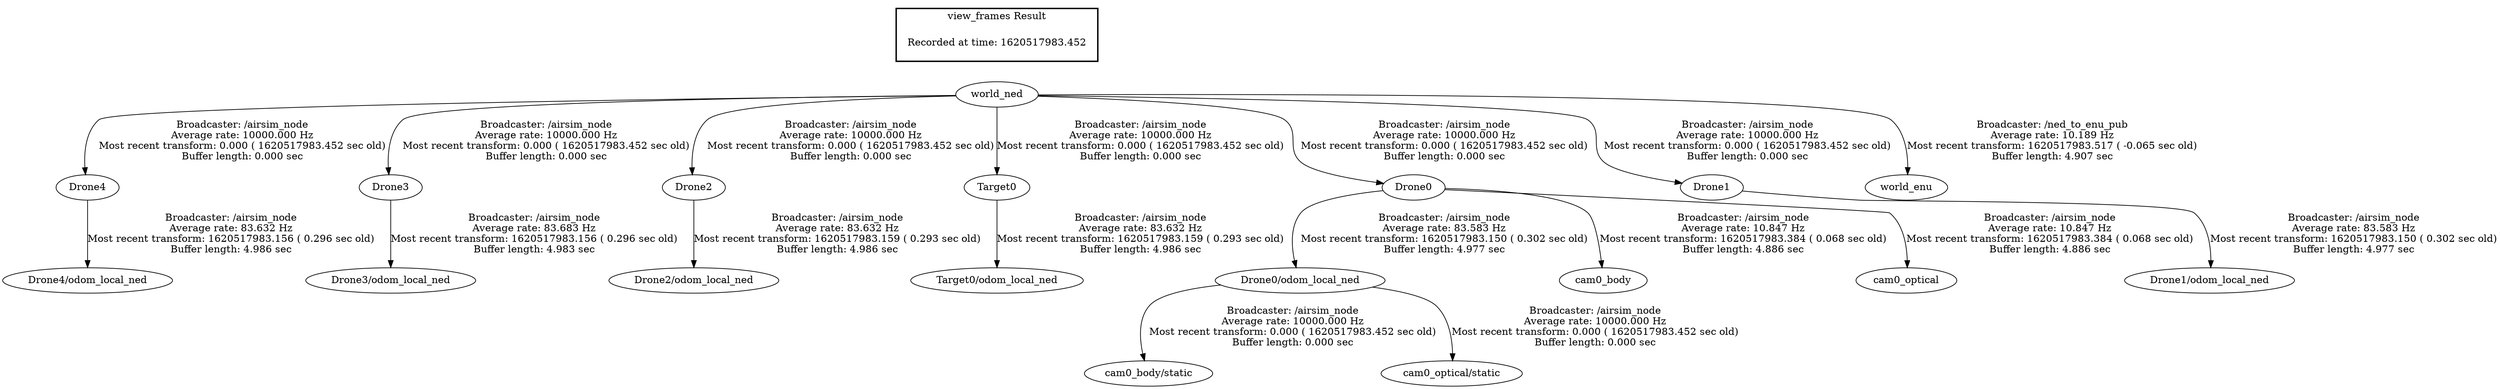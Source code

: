 digraph G {
"world_ned" -> "Drone4"[label="Broadcaster: /airsim_node\nAverage rate: 10000.000 Hz\nMost recent transform: 0.000 ( 1620517983.452 sec old)\nBuffer length: 0.000 sec\n"];
"world_ned" -> "Drone3"[label="Broadcaster: /airsim_node\nAverage rate: 10000.000 Hz\nMost recent transform: 0.000 ( 1620517983.452 sec old)\nBuffer length: 0.000 sec\n"];
"world_ned" -> "Drone2"[label="Broadcaster: /airsim_node\nAverage rate: 10000.000 Hz\nMost recent transform: 0.000 ( 1620517983.452 sec old)\nBuffer length: 0.000 sec\n"];
"world_ned" -> "Target0"[label="Broadcaster: /airsim_node\nAverage rate: 10000.000 Hz\nMost recent transform: 0.000 ( 1620517983.452 sec old)\nBuffer length: 0.000 sec\n"];
"world_ned" -> "Drone0"[label="Broadcaster: /airsim_node\nAverage rate: 10000.000 Hz\nMost recent transform: 0.000 ( 1620517983.452 sec old)\nBuffer length: 0.000 sec\n"];
"Drone0/odom_local_ned" -> "cam0_body/static"[label="Broadcaster: /airsim_node\nAverage rate: 10000.000 Hz\nMost recent transform: 0.000 ( 1620517983.452 sec old)\nBuffer length: 0.000 sec\n"];
"Drone0" -> "Drone0/odom_local_ned"[label="Broadcaster: /airsim_node\nAverage rate: 83.583 Hz\nMost recent transform: 1620517983.150 ( 0.302 sec old)\nBuffer length: 4.977 sec\n"];
"Drone0/odom_local_ned" -> "cam0_optical/static"[label="Broadcaster: /airsim_node\nAverage rate: 10000.000 Hz\nMost recent transform: 0.000 ( 1620517983.452 sec old)\nBuffer length: 0.000 sec\n"];
"world_ned" -> "Drone1"[label="Broadcaster: /airsim_node\nAverage rate: 10000.000 Hz\nMost recent transform: 0.000 ( 1620517983.452 sec old)\nBuffer length: 0.000 sec\n"];
"Drone4" -> "Drone4/odom_local_ned"[label="Broadcaster: /airsim_node\nAverage rate: 83.632 Hz\nMost recent transform: 1620517983.156 ( 0.296 sec old)\nBuffer length: 4.986 sec\n"];
"Drone3" -> "Drone3/odom_local_ned"[label="Broadcaster: /airsim_node\nAverage rate: 83.683 Hz\nMost recent transform: 1620517983.156 ( 0.296 sec old)\nBuffer length: 4.983 sec\n"];
"Drone2" -> "Drone2/odom_local_ned"[label="Broadcaster: /airsim_node\nAverage rate: 83.632 Hz\nMost recent transform: 1620517983.159 ( 0.293 sec old)\nBuffer length: 4.986 sec\n"];
"Target0" -> "Target0/odom_local_ned"[label="Broadcaster: /airsim_node\nAverage rate: 83.632 Hz\nMost recent transform: 1620517983.159 ( 0.293 sec old)\nBuffer length: 4.986 sec\n"];
"Drone1" -> "Drone1/odom_local_ned"[label="Broadcaster: /airsim_node\nAverage rate: 83.583 Hz\nMost recent transform: 1620517983.150 ( 0.302 sec old)\nBuffer length: 4.977 sec\n"];
"Drone0" -> "cam0_body"[label="Broadcaster: /airsim_node\nAverage rate: 10.847 Hz\nMost recent transform: 1620517983.384 ( 0.068 sec old)\nBuffer length: 4.886 sec\n"];
"Drone0" -> "cam0_optical"[label="Broadcaster: /airsim_node\nAverage rate: 10.847 Hz\nMost recent transform: 1620517983.384 ( 0.068 sec old)\nBuffer length: 4.886 sec\n"];
"world_ned" -> "world_enu"[label="Broadcaster: /ned_to_enu_pub\nAverage rate: 10.189 Hz\nMost recent transform: 1620517983.517 ( -0.065 sec old)\nBuffer length: 4.907 sec\n"];
edge [style=invis];
 subgraph cluster_legend { style=bold; color=black; label ="view_frames Result";
"Recorded at time: 1620517983.452"[ shape=plaintext ] ;
 }->"world_ned";
}